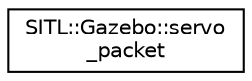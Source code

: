 digraph "Graphical Class Hierarchy"
{
 // INTERACTIVE_SVG=YES
  edge [fontname="Helvetica",fontsize="10",labelfontname="Helvetica",labelfontsize="10"];
  node [fontname="Helvetica",fontsize="10",shape=record];
  rankdir="LR";
  Node1 [label="SITL::Gazebo::servo\l_packet",height=0.2,width=0.4,color="black", fillcolor="white", style="filled",URL="$structSITL_1_1Gazebo_1_1servo__packet.html"];
}
